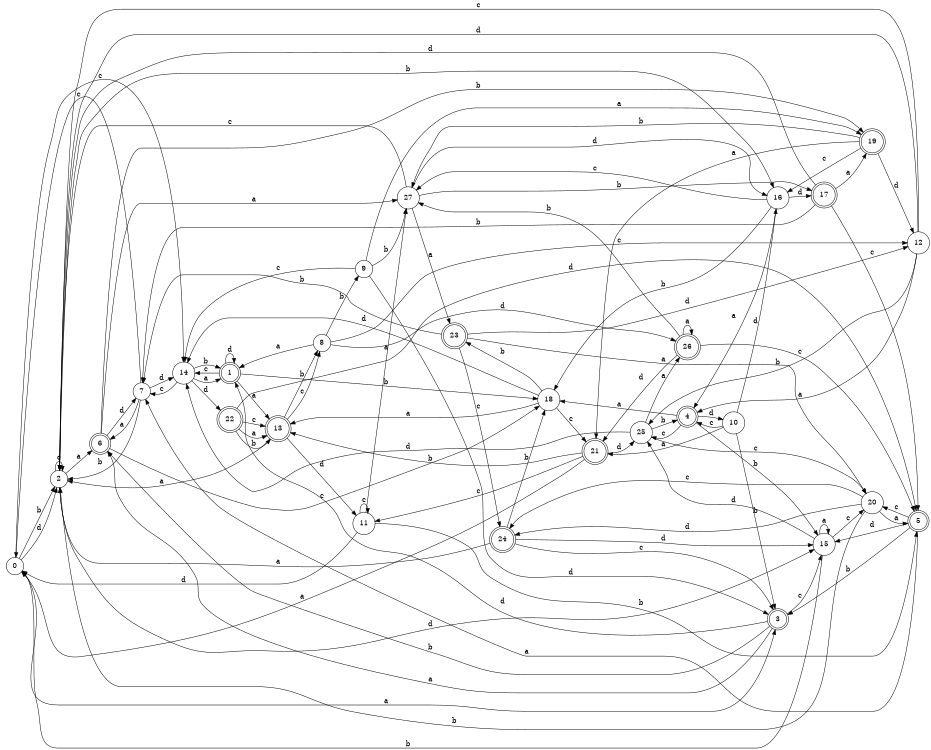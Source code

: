 digraph n23_8 {
__start0 [label="" shape="none"];

rankdir=LR;
size="8,5";

s0 [style="filled", color="black", fillcolor="white" shape="circle", label="0"];
s1 [style="rounded,filled", color="black", fillcolor="white" shape="doublecircle", label="1"];
s2 [style="filled", color="black", fillcolor="white" shape="circle", label="2"];
s3 [style="rounded,filled", color="black", fillcolor="white" shape="doublecircle", label="3"];
s4 [style="rounded,filled", color="black", fillcolor="white" shape="doublecircle", label="4"];
s5 [style="rounded,filled", color="black", fillcolor="white" shape="doublecircle", label="5"];
s6 [style="rounded,filled", color="black", fillcolor="white" shape="doublecircle", label="6"];
s7 [style="filled", color="black", fillcolor="white" shape="circle", label="7"];
s8 [style="filled", color="black", fillcolor="white" shape="circle", label="8"];
s9 [style="filled", color="black", fillcolor="white" shape="circle", label="9"];
s10 [style="filled", color="black", fillcolor="white" shape="circle", label="10"];
s11 [style="filled", color="black", fillcolor="white" shape="circle", label="11"];
s12 [style="filled", color="black", fillcolor="white" shape="circle", label="12"];
s13 [style="rounded,filled", color="black", fillcolor="white" shape="doublecircle", label="13"];
s14 [style="filled", color="black", fillcolor="white" shape="circle", label="14"];
s15 [style="filled", color="black", fillcolor="white" shape="circle", label="15"];
s16 [style="filled", color="black", fillcolor="white" shape="circle", label="16"];
s17 [style="rounded,filled", color="black", fillcolor="white" shape="doublecircle", label="17"];
s18 [style="filled", color="black", fillcolor="white" shape="circle", label="18"];
s19 [style="rounded,filled", color="black", fillcolor="white" shape="doublecircle", label="19"];
s20 [style="filled", color="black", fillcolor="white" shape="circle", label="20"];
s21 [style="rounded,filled", color="black", fillcolor="white" shape="doublecircle", label="21"];
s22 [style="rounded,filled", color="black", fillcolor="white" shape="doublecircle", label="22"];
s23 [style="rounded,filled", color="black", fillcolor="white" shape="doublecircle", label="23"];
s24 [style="rounded,filled", color="black", fillcolor="white" shape="doublecircle", label="24"];
s25 [style="filled", color="black", fillcolor="white" shape="circle", label="25"];
s26 [style="rounded,filled", color="black", fillcolor="white" shape="doublecircle", label="26"];
s27 [style="filled", color="black", fillcolor="white" shape="circle", label="27"];
s0 -> s3 [label="a"];
s0 -> s2 [label="b"];
s0 -> s14 [label="c"];
s0 -> s2 [label="d"];
s1 -> s13 [label="a"];
s1 -> s18 [label="b"];
s1 -> s14 [label="c"];
s1 -> s1 [label="d"];
s2 -> s6 [label="a"];
s2 -> s16 [label="b"];
s2 -> s2 [label="c"];
s2 -> s15 [label="d"];
s3 -> s6 [label="a"];
s3 -> s6 [label="b"];
s3 -> s15 [label="c"];
s3 -> s1 [label="d"];
s4 -> s18 [label="a"];
s4 -> s15 [label="b"];
s4 -> s25 [label="c"];
s4 -> s10 [label="d"];
s5 -> s7 [label="a"];
s5 -> s3 [label="b"];
s5 -> s20 [label="c"];
s5 -> s15 [label="d"];
s6 -> s27 [label="a"];
s6 -> s19 [label="b"];
s6 -> s18 [label="c"];
s6 -> s7 [label="d"];
s7 -> s6 [label="a"];
s7 -> s2 [label="b"];
s7 -> s0 [label="c"];
s7 -> s14 [label="d"];
s8 -> s1 [label="a"];
s8 -> s9 [label="b"];
s8 -> s12 [label="c"];
s8 -> s26 [label="d"];
s9 -> s19 [label="a"];
s9 -> s27 [label="b"];
s9 -> s14 [label="c"];
s9 -> s3 [label="d"];
s10 -> s21 [label="a"];
s10 -> s3 [label="b"];
s10 -> s4 [label="c"];
s10 -> s16 [label="d"];
s11 -> s27 [label="a"];
s11 -> s5 [label="b"];
s11 -> s11 [label="c"];
s11 -> s0 [label="d"];
s12 -> s4 [label="a"];
s12 -> s25 [label="b"];
s12 -> s2 [label="c"];
s12 -> s2 [label="d"];
s13 -> s2 [label="a"];
s13 -> s8 [label="b"];
s13 -> s8 [label="c"];
s13 -> s11 [label="d"];
s14 -> s1 [label="a"];
s14 -> s1 [label="b"];
s14 -> s7 [label="c"];
s14 -> s22 [label="d"];
s15 -> s15 [label="a"];
s15 -> s0 [label="b"];
s15 -> s20 [label="c"];
s15 -> s25 [label="d"];
s16 -> s4 [label="a"];
s16 -> s18 [label="b"];
s16 -> s27 [label="c"];
s16 -> s17 [label="d"];
s17 -> s19 [label="a"];
s17 -> s7 [label="b"];
s17 -> s5 [label="c"];
s17 -> s2 [label="d"];
s18 -> s13 [label="a"];
s18 -> s23 [label="b"];
s18 -> s21 [label="c"];
s18 -> s14 [label="d"];
s19 -> s21 [label="a"];
s19 -> s27 [label="b"];
s19 -> s16 [label="c"];
s19 -> s12 [label="d"];
s20 -> s5 [label="a"];
s20 -> s2 [label="b"];
s20 -> s24 [label="c"];
s20 -> s24 [label="d"];
s21 -> s0 [label="a"];
s21 -> s13 [label="b"];
s21 -> s11 [label="c"];
s21 -> s25 [label="d"];
s22 -> s13 [label="a"];
s22 -> s13 [label="b"];
s22 -> s13 [label="c"];
s22 -> s5 [label="d"];
s23 -> s20 [label="a"];
s23 -> s7 [label="b"];
s23 -> s24 [label="c"];
s23 -> s12 [label="d"];
s24 -> s2 [label="a"];
s24 -> s18 [label="b"];
s24 -> s3 [label="c"];
s24 -> s15 [label="d"];
s25 -> s26 [label="a"];
s25 -> s4 [label="b"];
s25 -> s20 [label="c"];
s25 -> s14 [label="d"];
s26 -> s26 [label="a"];
s26 -> s27 [label="b"];
s26 -> s5 [label="c"];
s26 -> s21 [label="d"];
s27 -> s23 [label="a"];
s27 -> s17 [label="b"];
s27 -> s2 [label="c"];
s27 -> s16 [label="d"];

}
